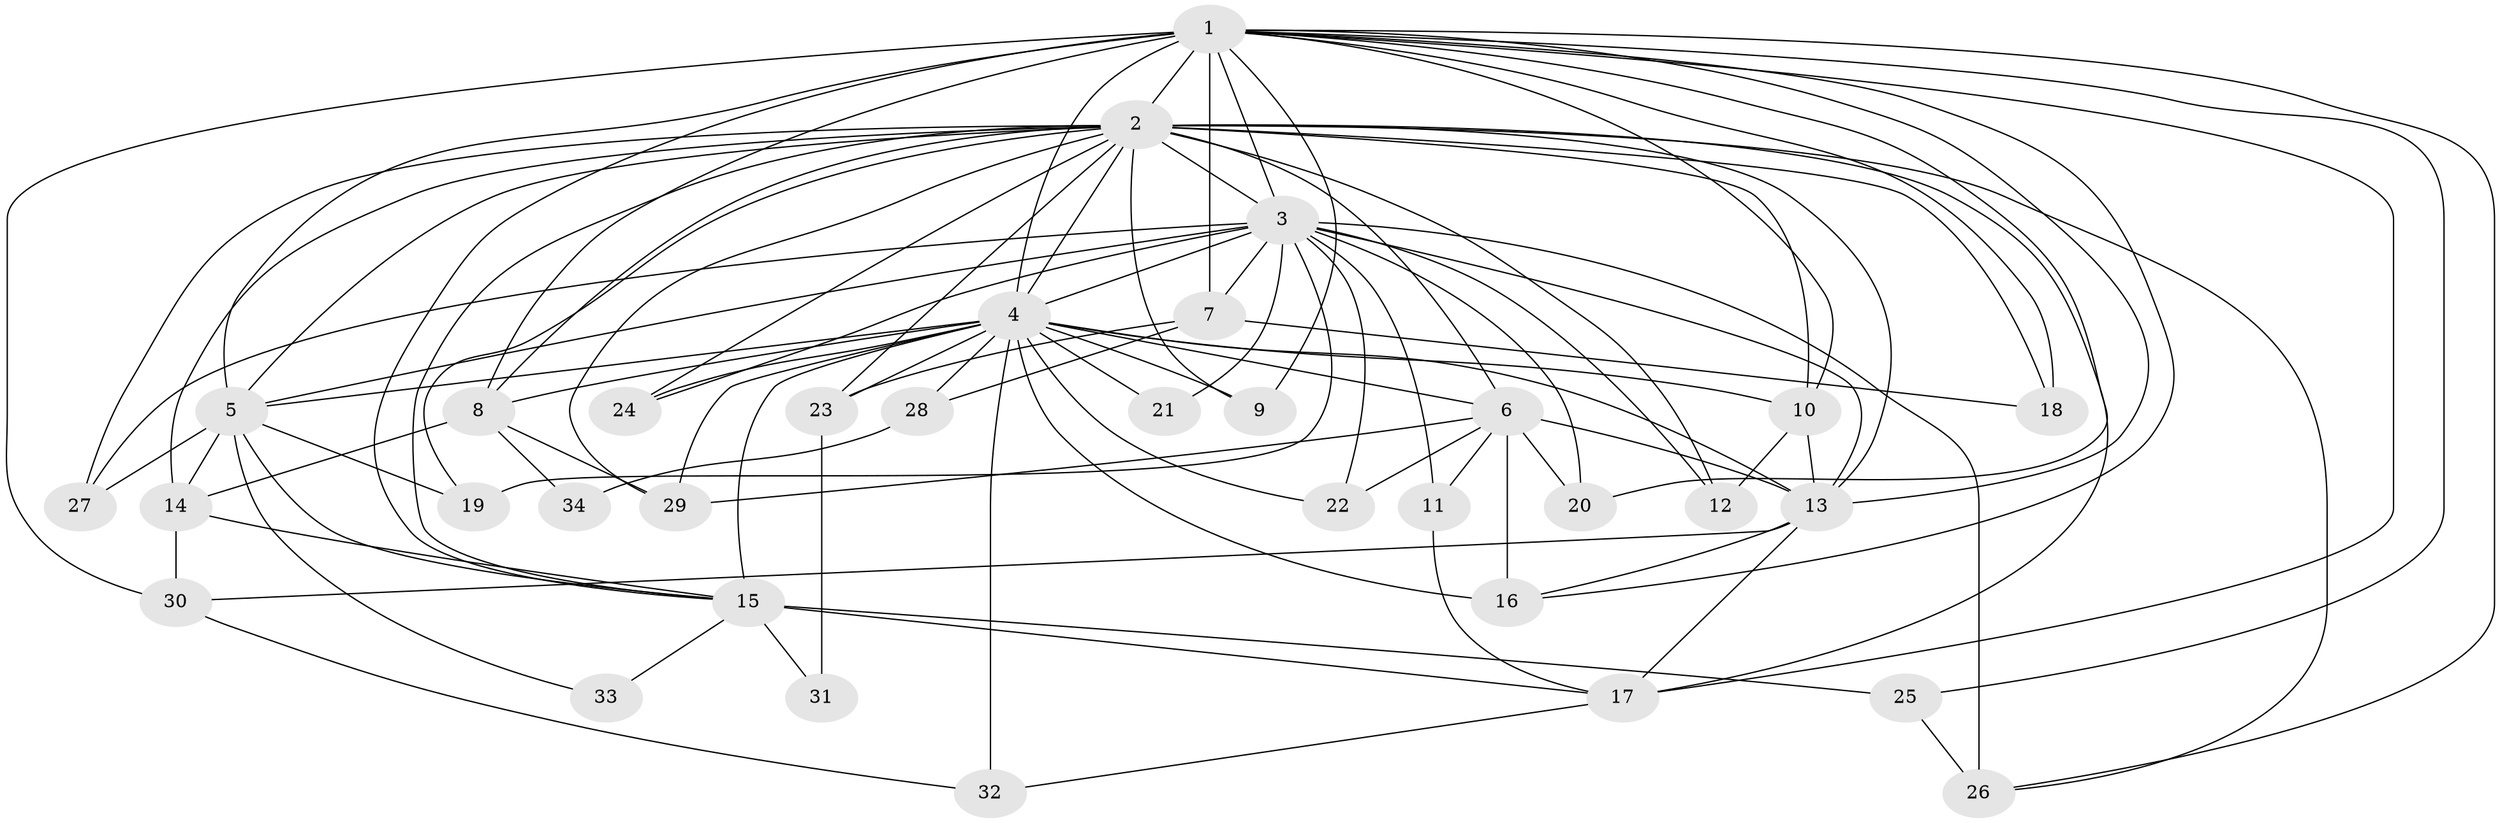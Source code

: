 // original degree distribution, {28: 0.008849557522123894, 22: 0.008849557522123894, 20: 0.008849557522123894, 21: 0.008849557522123894, 18: 0.017699115044247787, 31: 0.008849557522123894, 16: 0.008849557522123894, 19: 0.008849557522123894, 35: 0.008849557522123894, 5: 0.035398230088495575, 3: 0.26548672566371684, 2: 0.5132743362831859, 4: 0.07964601769911504, 6: 0.017699115044247787}
// Generated by graph-tools (version 1.1) at 2025/49/03/04/25 22:49:44]
// undirected, 34 vertices, 98 edges
graph export_dot {
  node [color=gray90,style=filled];
  1;
  2;
  3;
  4;
  5;
  6;
  7;
  8;
  9;
  10;
  11;
  12;
  13;
  14;
  15;
  16;
  17;
  18;
  19;
  20;
  21;
  22;
  23;
  24;
  25;
  26;
  27;
  28;
  29;
  30;
  31;
  32;
  33;
  34;
  1 -- 2 [weight=5.0];
  1 -- 3 [weight=2.0];
  1 -- 4 [weight=2.0];
  1 -- 5 [weight=1.0];
  1 -- 7 [weight=4.0];
  1 -- 8 [weight=2.0];
  1 -- 9 [weight=1.0];
  1 -- 10 [weight=1.0];
  1 -- 13 [weight=1.0];
  1 -- 15 [weight=1.0];
  1 -- 16 [weight=1.0];
  1 -- 17 [weight=1.0];
  1 -- 18 [weight=1.0];
  1 -- 20 [weight=1.0];
  1 -- 25 [weight=1.0];
  1 -- 26 [weight=1.0];
  1 -- 30 [weight=1.0];
  2 -- 3 [weight=9.0];
  2 -- 4 [weight=8.0];
  2 -- 5 [weight=5.0];
  2 -- 6 [weight=10.0];
  2 -- 8 [weight=6.0];
  2 -- 9 [weight=3.0];
  2 -- 10 [weight=8.0];
  2 -- 12 [weight=2.0];
  2 -- 13 [weight=1.0];
  2 -- 14 [weight=1.0];
  2 -- 15 [weight=1.0];
  2 -- 17 [weight=2.0];
  2 -- 18 [weight=2.0];
  2 -- 19 [weight=1.0];
  2 -- 23 [weight=1.0];
  2 -- 24 [weight=1.0];
  2 -- 26 [weight=2.0];
  2 -- 27 [weight=1.0];
  2 -- 29 [weight=1.0];
  3 -- 4 [weight=5.0];
  3 -- 5 [weight=2.0];
  3 -- 7 [weight=2.0];
  3 -- 11 [weight=4.0];
  3 -- 12 [weight=1.0];
  3 -- 13 [weight=2.0];
  3 -- 19 [weight=1.0];
  3 -- 20 [weight=2.0];
  3 -- 21 [weight=1.0];
  3 -- 22 [weight=1.0];
  3 -- 24 [weight=1.0];
  3 -- 26 [weight=3.0];
  3 -- 27 [weight=1.0];
  4 -- 5 [weight=2.0];
  4 -- 6 [weight=1.0];
  4 -- 8 [weight=1.0];
  4 -- 9 [weight=1.0];
  4 -- 10 [weight=1.0];
  4 -- 13 [weight=1.0];
  4 -- 15 [weight=10.0];
  4 -- 16 [weight=2.0];
  4 -- 21 [weight=2.0];
  4 -- 22 [weight=1.0];
  4 -- 23 [weight=1.0];
  4 -- 24 [weight=1.0];
  4 -- 28 [weight=2.0];
  4 -- 29 [weight=1.0];
  4 -- 32 [weight=2.0];
  5 -- 14 [weight=2.0];
  5 -- 15 [weight=1.0];
  5 -- 19 [weight=1.0];
  5 -- 27 [weight=1.0];
  5 -- 33 [weight=1.0];
  6 -- 11 [weight=1.0];
  6 -- 13 [weight=1.0];
  6 -- 16 [weight=1.0];
  6 -- 20 [weight=1.0];
  6 -- 22 [weight=1.0];
  6 -- 29 [weight=2.0];
  7 -- 18 [weight=1.0];
  7 -- 23 [weight=1.0];
  7 -- 28 [weight=1.0];
  8 -- 14 [weight=1.0];
  8 -- 29 [weight=1.0];
  8 -- 34 [weight=1.0];
  10 -- 12 [weight=1.0];
  10 -- 13 [weight=1.0];
  11 -- 17 [weight=2.0];
  13 -- 16 [weight=1.0];
  13 -- 17 [weight=1.0];
  13 -- 30 [weight=1.0];
  14 -- 15 [weight=1.0];
  14 -- 30 [weight=1.0];
  15 -- 17 [weight=1.0];
  15 -- 25 [weight=1.0];
  15 -- 31 [weight=1.0];
  15 -- 33 [weight=1.0];
  17 -- 32 [weight=1.0];
  23 -- 31 [weight=2.0];
  25 -- 26 [weight=1.0];
  28 -- 34 [weight=1.0];
  30 -- 32 [weight=1.0];
}
